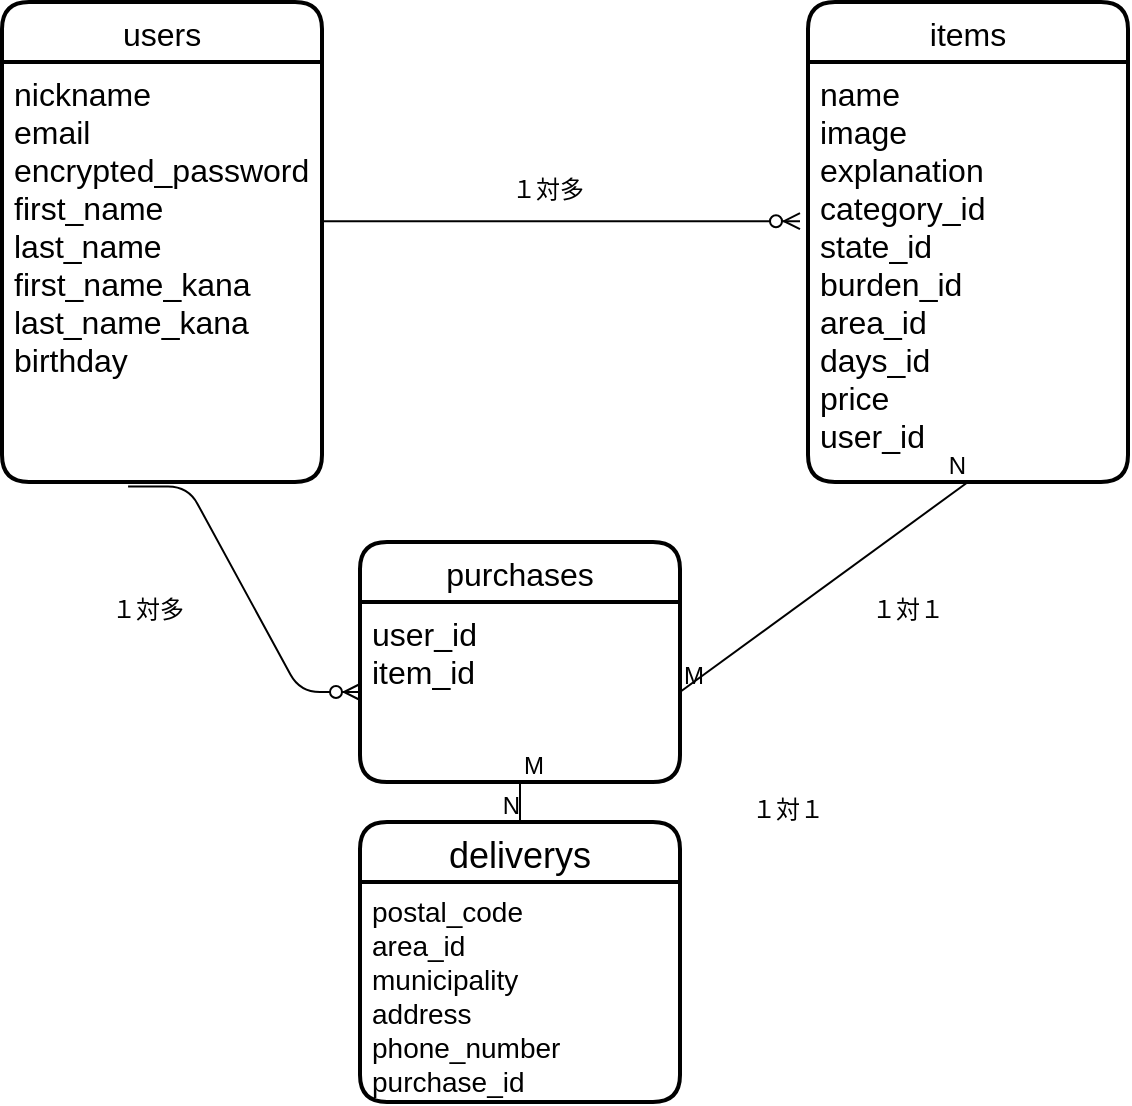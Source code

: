 <mxfile version="13.10.0" type="embed">
    <diagram id="e7zRv_c1LP3z5vwRsQUt" name="ページ1">
        <mxGraphModel dx="482" dy="526" grid="1" gridSize="10" guides="1" tooltips="1" connect="1" arrows="1" fold="1" page="1" pageScale="1" pageWidth="850" pageHeight="1100" math="0" shadow="0">
            <root>
                <mxCell id="0"/>
                <mxCell id="1" parent="0"/>
                <mxCell id="105" value="users" style="swimlane;childLayout=stackLayout;horizontal=1;startSize=30;horizontalStack=0;rounded=1;fontSize=16;fontStyle=0;strokeWidth=2;resizeParent=0;resizeLast=1;shadow=0;dashed=0;align=center;" parent="1" vertex="1">
                    <mxGeometry x="21" y="10" width="160" height="240" as="geometry"/>
                </mxCell>
                <mxCell id="106" value="nickname&#10;email&#10;encrypted_password&#10;first_name&#10;last_name&#10;first_name_kana&#10;last_name_kana&#10;birthday" style="align=left;strokeColor=none;fillColor=none;spacingLeft=4;fontSize=16;verticalAlign=top;resizable=0;rotatable=0;part=1;" parent="105" vertex="1">
                    <mxGeometry y="30" width="160" height="210" as="geometry"/>
                </mxCell>
                <mxCell id="107" value="deliverys" style="swimlane;childLayout=stackLayout;horizontal=1;startSize=30;horizontalStack=0;rounded=1;fontSize=18;fontStyle=0;strokeWidth=2;resizeParent=0;resizeLast=1;shadow=0;dashed=0;align=center;" parent="1" vertex="1">
                    <mxGeometry x="200" y="420" width="160" height="140" as="geometry"/>
                </mxCell>
                <mxCell id="108" value="postal_code&#10;area_id&#10;municipality&#10;address&#10;phone_number&#10;purchase_id" style="align=left;strokeColor=none;fillColor=none;spacingLeft=4;fontSize=14;verticalAlign=top;resizable=0;rotatable=0;part=1;" parent="107" vertex="1">
                    <mxGeometry y="30" width="160" height="110" as="geometry"/>
                </mxCell>
                <mxCell id="109" value="purchases" style="swimlane;childLayout=stackLayout;horizontal=1;startSize=30;horizontalStack=0;rounded=1;fontSize=16;fontStyle=0;strokeWidth=2;resizeParent=0;resizeLast=1;shadow=0;dashed=0;align=center;" parent="1" vertex="1">
                    <mxGeometry x="200" y="280" width="160" height="120" as="geometry"/>
                </mxCell>
                <mxCell id="110" value="user_id&#10;item_id" style="align=left;strokeColor=none;fillColor=none;spacingLeft=4;fontSize=16;verticalAlign=top;resizable=0;rotatable=0;part=1;" parent="109" vertex="1">
                    <mxGeometry y="30" width="160" height="90" as="geometry"/>
                </mxCell>
                <mxCell id="111" value="items" style="swimlane;childLayout=stackLayout;horizontal=1;startSize=30;horizontalStack=0;rounded=1;fontSize=16;fontStyle=0;strokeWidth=2;resizeParent=0;resizeLast=1;shadow=0;dashed=0;align=center;" parent="1" vertex="1">
                    <mxGeometry x="424" y="10" width="160" height="240" as="geometry"/>
                </mxCell>
                <mxCell id="112" value="name&#10;image&#10;explanation&#10;category_id&#10;state_id&#10;burden_id&#10;area_id&#10;days_id&#10;price&#10;user_id" style="align=left;strokeColor=none;fillColor=none;spacingLeft=4;fontSize=16;verticalAlign=top;resizable=0;rotatable=0;part=1;" parent="111" vertex="1">
                    <mxGeometry y="30" width="160" height="210" as="geometry"/>
                </mxCell>
                <mxCell id="119" value="" style="edgeStyle=entityRelationEdgeStyle;fontSize=17;html=1;endArrow=ERzeroToMany;endFill=1;entryX=-0.025;entryY=0.379;entryDx=0;entryDy=0;entryPerimeter=0;exitX=0.994;exitY=0.379;exitDx=0;exitDy=0;exitPerimeter=0;fontStyle=1" parent="1" source="106" target="112" edge="1">
                    <mxGeometry width="100" height="100" relative="1" as="geometry">
                        <mxPoint x="260" y="240" as="sourcePoint"/>
                        <mxPoint x="360" y="140" as="targetPoint"/>
                    </mxGeometry>
                </mxCell>
                <mxCell id="120" value="" style="edgeStyle=entityRelationEdgeStyle;fontSize=12;html=1;endArrow=ERzeroToMany;endFill=1;exitX=0.394;exitY=1.011;exitDx=0;exitDy=0;exitPerimeter=0;" parent="1" source="106" target="110" edge="1">
                    <mxGeometry width="100" height="100" relative="1" as="geometry">
                        <mxPoint x="280" y="290" as="sourcePoint"/>
                        <mxPoint x="380" y="190" as="targetPoint"/>
                    </mxGeometry>
                </mxCell>
                <mxCell id="123" value="" style="endArrow=none;html=1;rounded=0;fontSize=16;entryX=0.5;entryY=1;entryDx=0;entryDy=0;exitX=1;exitY=0.5;exitDx=0;exitDy=0;" parent="1" source="110" target="112" edge="1">
                    <mxGeometry relative="1" as="geometry">
                        <mxPoint x="250" y="380" as="sourcePoint"/>
                        <mxPoint x="410" y="380" as="targetPoint"/>
                    </mxGeometry>
                </mxCell>
                <mxCell id="124" value="M" style="resizable=0;html=1;align=left;verticalAlign=bottom;" parent="123" connectable="0" vertex="1">
                    <mxGeometry x="-1" relative="1" as="geometry"/>
                </mxCell>
                <mxCell id="125" value="N" style="resizable=0;html=1;align=right;verticalAlign=bottom;" parent="123" connectable="0" vertex="1">
                    <mxGeometry x="1" relative="1" as="geometry"/>
                </mxCell>
                <mxCell id="126" value="" style="endArrow=none;html=1;rounded=0;fontSize=16;exitX=0.5;exitY=1;exitDx=0;exitDy=0;entryX=0.5;entryY=0;entryDx=0;entryDy=0;" parent="1" source="110" target="107" edge="1">
                    <mxGeometry relative="1" as="geometry">
                        <mxPoint x="250" y="260" as="sourcePoint"/>
                        <mxPoint x="410" y="260" as="targetPoint"/>
                    </mxGeometry>
                </mxCell>
                <mxCell id="127" value="M" style="resizable=0;html=1;align=left;verticalAlign=bottom;" parent="126" connectable="0" vertex="1">
                    <mxGeometry x="-1" relative="1" as="geometry"/>
                </mxCell>
                <mxCell id="128" value="N" style="resizable=0;html=1;align=right;verticalAlign=bottom;" parent="126" connectable="0" vertex="1">
                    <mxGeometry x="1" relative="1" as="geometry"/>
                </mxCell>
                <mxCell id="129" value="１対多" style="text;strokeColor=none;fillColor=none;spacingLeft=4;spacingRight=4;overflow=hidden;rotatable=0;points=[[0,0.5],[1,0.5]];portConstraint=eastwest;fontSize=12;" parent="1" vertex="1">
                    <mxGeometry x="270" y="90" width="60" height="30" as="geometry"/>
                </mxCell>
                <mxCell id="130" value="１対多" style="text;strokeColor=none;fillColor=none;spacingLeft=4;spacingRight=4;overflow=hidden;rotatable=0;points=[[0,0.5],[1,0.5]];portConstraint=eastwest;fontSize=12;" parent="1" vertex="1">
                    <mxGeometry x="70" y="300" width="60" height="30" as="geometry"/>
                </mxCell>
                <mxCell id="131" value="１対１" style="text;strokeColor=none;fillColor=none;spacingLeft=4;spacingRight=4;overflow=hidden;rotatable=0;points=[[0,0.5],[1,0.5]];portConstraint=eastwest;fontSize=12;" parent="1" vertex="1">
                    <mxGeometry x="450" y="300" width="60" height="30" as="geometry"/>
                </mxCell>
                <mxCell id="132" value="１対１" style="text;strokeColor=none;fillColor=none;spacingLeft=4;spacingRight=4;overflow=hidden;rotatable=0;points=[[0,0.5],[1,0.5]];portConstraint=eastwest;fontSize=12;" parent="1" vertex="1">
                    <mxGeometry x="390" y="400" width="60" height="30" as="geometry"/>
                </mxCell>
            </root>
        </mxGraphModel>
    </diagram>
</mxfile>